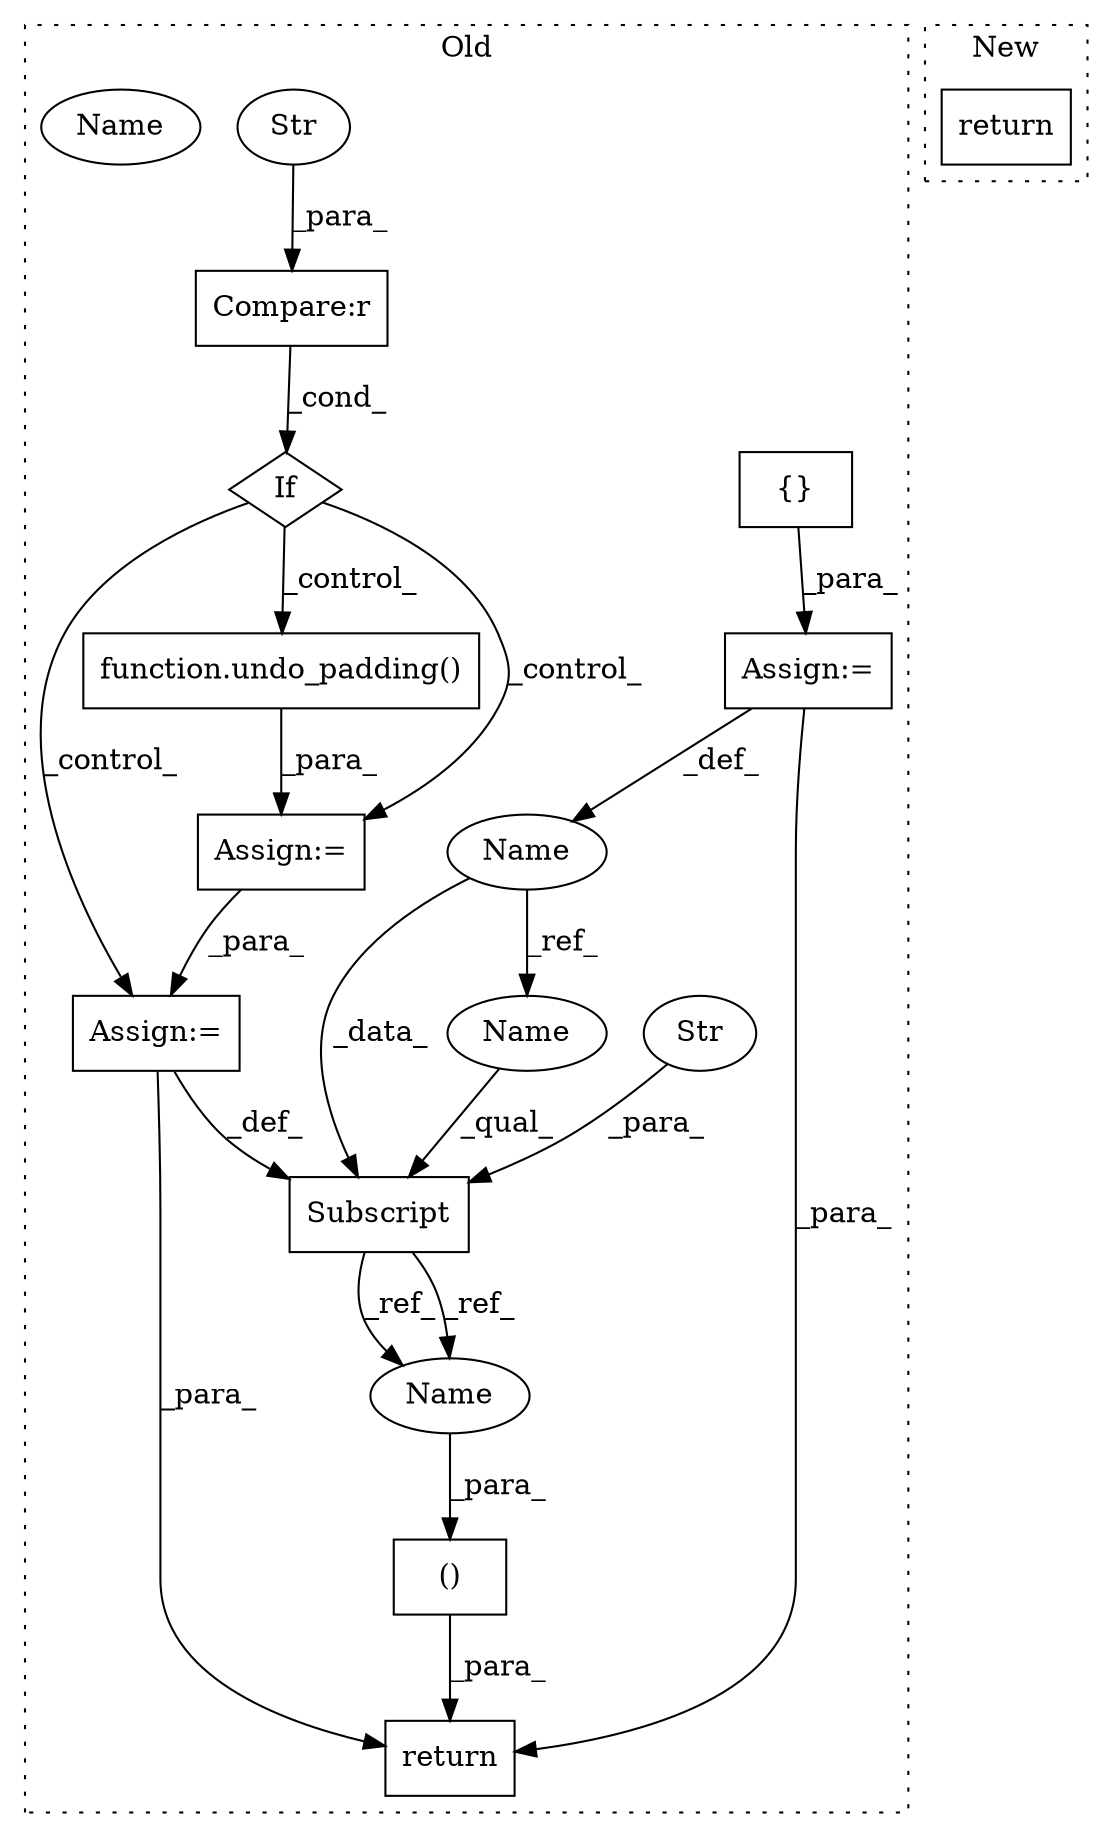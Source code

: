 digraph G {
subgraph cluster0 {
1 [label="function.undo_padding()" a="75" s="2259,2288" l="13,1" shape="box"];
3 [label="()" a="54" s="2541" l="7" shape="box"];
4 [label="{}" a="95" s="1999,2000" l="2,1" shape="box"];
5 [label="Assign:=" a="68" s="2368" l="3" shape="box"];
6 [label="Assign:=" a="68" s="2508" l="3" shape="box"];
7 [label="Assign:=" a="68" s="1996" l="3" shape="box"];
8 [label="return" a="93" s="2530" l="7" shape="box"];
9 [label="Name" a="87" s="1991" l="5" shape="ellipse"];
10 [label="Subscript" a="63" s="2496,0" l="12,0" shape="box"];
11 [label="Str" a="66" s="2502" l="5" shape="ellipse"];
12 [label="If" a="96" s="2010" l="3" shape="diamond"];
13 [label="Compare:r" a="40" s="2013" l="16" shape="box"];
14 [label="Str" a="66" s="2022" l="7" shape="ellipse"];
15 [label="Name" a="87" s="2543" l="5" shape="ellipse"];
16 [label="Name" a="87" s="2543" l="5" shape="ellipse"];
17 [label="Name" a="87" s="2496" l="5" shape="ellipse"];
label = "Old";
style="dotted";
}
subgraph cluster1 {
2 [label="return" a="93" s="1226" l="7" shape="box"];
label = "New";
style="dotted";
}
1 -> 5 [label="_para_"];
3 -> 8 [label="_para_"];
4 -> 7 [label="_para_"];
5 -> 6 [label="_para_"];
6 -> 8 [label="_para_"];
6 -> 10 [label="_def_"];
7 -> 8 [label="_para_"];
7 -> 9 [label="_def_"];
9 -> 17 [label="_ref_"];
9 -> 10 [label="_data_"];
10 -> 16 [label="_ref_"];
10 -> 16 [label="_ref_"];
11 -> 10 [label="_para_"];
12 -> 1 [label="_control_"];
12 -> 6 [label="_control_"];
12 -> 5 [label="_control_"];
13 -> 12 [label="_cond_"];
14 -> 13 [label="_para_"];
16 -> 3 [label="_para_"];
17 -> 10 [label="_qual_"];
}